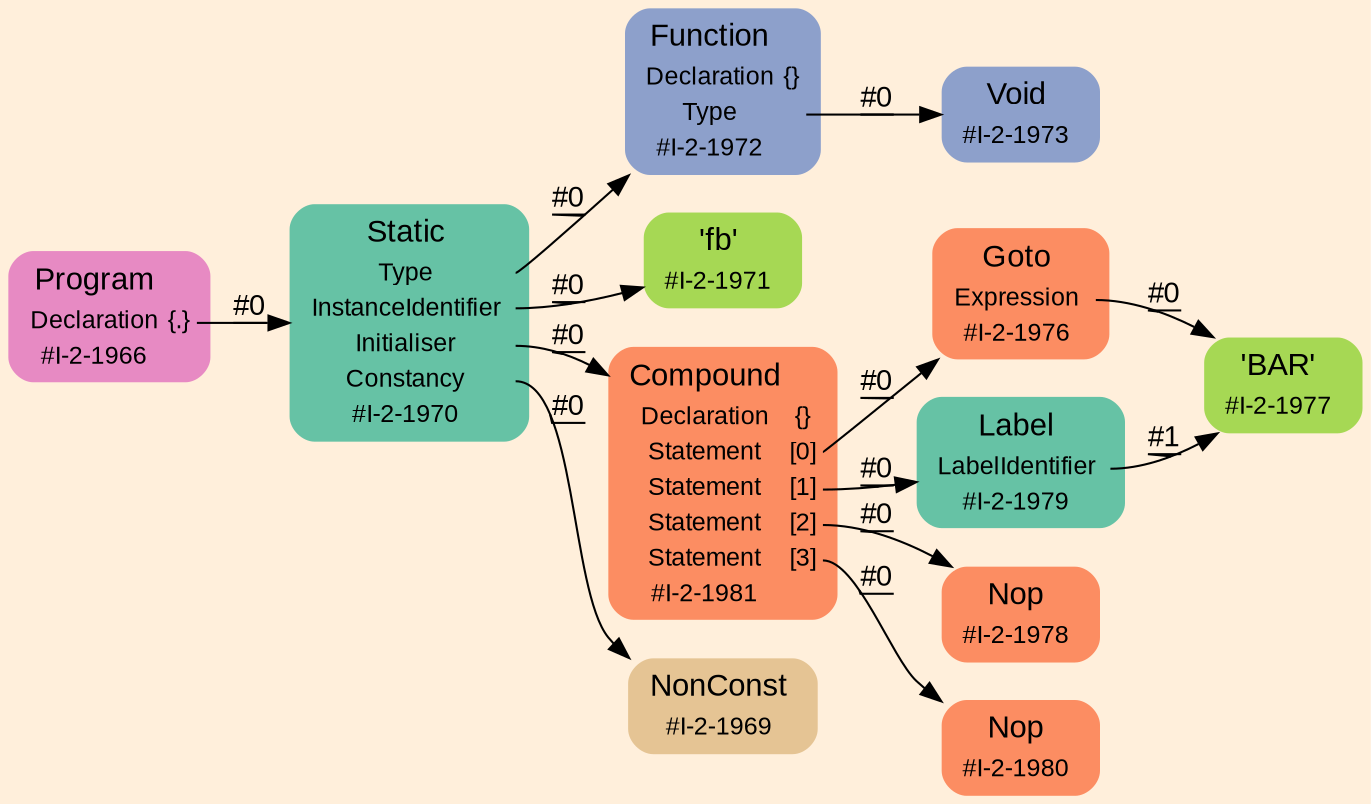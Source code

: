 digraph "" {
label = ""
labelloc = t
fontsize = "36"
graph [
    rankdir = "LR"
    ranksep = 0.3
    bgcolor = antiquewhite1
    color = black
    fontcolor = black
    fontname = "Arial"
];
node [
    fontname = "Arial"
];
edge [
    fontname = "Arial"
];


// -------------------- node figure --------------------
// -------- block #I-2-1966 ----------
"#I-2-1966" [
    shape = "plaintext"
    fillcolor = "/set28/4"
    label = <<TABLE BORDER="0" CELLBORDER="0" CELLSPACING="0">
     <TR><TD><FONT POINT-SIZE="15.0">Program</FONT></TD><TD></TD></TR>
     <TR><TD>Declaration</TD><TD PORT="port0">{.}</TD></TR>
     <TR><TD>#I-2-1966</TD><TD PORT="port1"></TD></TR>
    </TABLE>>
    style = "rounded,filled"
    fontsize = "12"
];

"#I-2-1966":port0 -> "#I-2-1970" [
    label = "#0"
    decorate = true
    color = black
    fontcolor = black
];

// -------- block #I-2-1970 ----------
"#I-2-1970" [
    shape = "plaintext"
    fillcolor = "/set28/1"
    label = <<TABLE BORDER="0" CELLBORDER="0" CELLSPACING="0">
     <TR><TD><FONT POINT-SIZE="15.0">Static</FONT></TD><TD></TD></TR>
     <TR><TD>Type</TD><TD PORT="port0"></TD></TR>
     <TR><TD>InstanceIdentifier</TD><TD PORT="port1"></TD></TR>
     <TR><TD>Initialiser</TD><TD PORT="port2"></TD></TR>
     <TR><TD>Constancy</TD><TD PORT="port3"></TD></TR>
     <TR><TD>#I-2-1970</TD><TD PORT="port4"></TD></TR>
    </TABLE>>
    style = "rounded,filled"
    fontsize = "12"
];

"#I-2-1970":port0 -> "#I-2-1972" [
    label = "#0"
    decorate = true
    color = black
    fontcolor = black
];

"#I-2-1970":port1 -> "#I-2-1971" [
    label = "#0"
    decorate = true
    color = black
    fontcolor = black
];

"#I-2-1970":port2 -> "#I-2-1981" [
    label = "#0"
    decorate = true
    color = black
    fontcolor = black
];

"#I-2-1970":port3 -> "#I-2-1969" [
    label = "#0"
    decorate = true
    color = black
    fontcolor = black
];

// -------- block #I-2-1972 ----------
"#I-2-1972" [
    shape = "plaintext"
    fillcolor = "/set28/3"
    label = <<TABLE BORDER="0" CELLBORDER="0" CELLSPACING="0">
     <TR><TD><FONT POINT-SIZE="15.0">Function</FONT></TD><TD></TD></TR>
     <TR><TD>Declaration</TD><TD PORT="port0">{}</TD></TR>
     <TR><TD>Type</TD><TD PORT="port1"></TD></TR>
     <TR><TD>#I-2-1972</TD><TD PORT="port2"></TD></TR>
    </TABLE>>
    style = "rounded,filled"
    fontsize = "12"
];

"#I-2-1972":port1 -> "#I-2-1973" [
    label = "#0"
    decorate = true
    color = black
    fontcolor = black
];

// -------- block #I-2-1973 ----------
"#I-2-1973" [
    shape = "plaintext"
    fillcolor = "/set28/3"
    label = <<TABLE BORDER="0" CELLBORDER="0" CELLSPACING="0">
     <TR><TD><FONT POINT-SIZE="15.0">Void</FONT></TD><TD></TD></TR>
     <TR><TD>#I-2-1973</TD><TD PORT="port0"></TD></TR>
    </TABLE>>
    style = "rounded,filled"
    fontsize = "12"
];

// -------- block #I-2-1971 ----------
"#I-2-1971" [
    shape = "plaintext"
    fillcolor = "/set28/5"
    label = <<TABLE BORDER="0" CELLBORDER="0" CELLSPACING="0">
     <TR><TD><FONT POINT-SIZE="15.0">'fb'</FONT></TD><TD></TD></TR>
     <TR><TD>#I-2-1971</TD><TD PORT="port0"></TD></TR>
    </TABLE>>
    style = "rounded,filled"
    fontsize = "12"
];

// -------- block #I-2-1981 ----------
"#I-2-1981" [
    shape = "plaintext"
    fillcolor = "/set28/2"
    label = <<TABLE BORDER="0" CELLBORDER="0" CELLSPACING="0">
     <TR><TD><FONT POINT-SIZE="15.0">Compound</FONT></TD><TD></TD></TR>
     <TR><TD>Declaration</TD><TD PORT="port0">{}</TD></TR>
     <TR><TD>Statement</TD><TD PORT="port1">[0]</TD></TR>
     <TR><TD>Statement</TD><TD PORT="port2">[1]</TD></TR>
     <TR><TD>Statement</TD><TD PORT="port3">[2]</TD></TR>
     <TR><TD>Statement</TD><TD PORT="port4">[3]</TD></TR>
     <TR><TD>#I-2-1981</TD><TD PORT="port5"></TD></TR>
    </TABLE>>
    style = "rounded,filled"
    fontsize = "12"
];

"#I-2-1981":port1 -> "#I-2-1976" [
    label = "#0"
    decorate = true
    color = black
    fontcolor = black
];

"#I-2-1981":port2 -> "#I-2-1979" [
    label = "#0"
    decorate = true
    color = black
    fontcolor = black
];

"#I-2-1981":port3 -> "#I-2-1978" [
    label = "#0"
    decorate = true
    color = black
    fontcolor = black
];

"#I-2-1981":port4 -> "#I-2-1980" [
    label = "#0"
    decorate = true
    color = black
    fontcolor = black
];

// -------- block #I-2-1976 ----------
"#I-2-1976" [
    shape = "plaintext"
    fillcolor = "/set28/2"
    label = <<TABLE BORDER="0" CELLBORDER="0" CELLSPACING="0">
     <TR><TD><FONT POINT-SIZE="15.0">Goto</FONT></TD><TD></TD></TR>
     <TR><TD>Expression</TD><TD PORT="port0"></TD></TR>
     <TR><TD>#I-2-1976</TD><TD PORT="port1"></TD></TR>
    </TABLE>>
    style = "rounded,filled"
    fontsize = "12"
];

"#I-2-1976":port0 -> "#I-2-1977" [
    label = "#0"
    decorate = true
    color = black
    fontcolor = black
];

// -------- block #I-2-1977 ----------
"#I-2-1977" [
    shape = "plaintext"
    fillcolor = "/set28/5"
    label = <<TABLE BORDER="0" CELLBORDER="0" CELLSPACING="0">
     <TR><TD><FONT POINT-SIZE="15.0">'BAR'</FONT></TD><TD></TD></TR>
     <TR><TD>#I-2-1977</TD><TD PORT="port0"></TD></TR>
    </TABLE>>
    style = "rounded,filled"
    fontsize = "12"
];

// -------- block #I-2-1979 ----------
"#I-2-1979" [
    shape = "plaintext"
    fillcolor = "/set28/1"
    label = <<TABLE BORDER="0" CELLBORDER="0" CELLSPACING="0">
     <TR><TD><FONT POINT-SIZE="15.0">Label</FONT></TD><TD></TD></TR>
     <TR><TD>LabelIdentifier</TD><TD PORT="port0"></TD></TR>
     <TR><TD>#I-2-1979</TD><TD PORT="port1"></TD></TR>
    </TABLE>>
    style = "rounded,filled"
    fontsize = "12"
];

"#I-2-1979":port0 -> "#I-2-1977" [
    label = "#1"
    decorate = true
    color = black
    fontcolor = black
];

// -------- block #I-2-1978 ----------
"#I-2-1978" [
    shape = "plaintext"
    fillcolor = "/set28/2"
    label = <<TABLE BORDER="0" CELLBORDER="0" CELLSPACING="0">
     <TR><TD><FONT POINT-SIZE="15.0">Nop</FONT></TD><TD></TD></TR>
     <TR><TD>#I-2-1978</TD><TD PORT="port0"></TD></TR>
    </TABLE>>
    style = "rounded,filled"
    fontsize = "12"
];

// -------- block #I-2-1980 ----------
"#I-2-1980" [
    shape = "plaintext"
    fillcolor = "/set28/2"
    label = <<TABLE BORDER="0" CELLBORDER="0" CELLSPACING="0">
     <TR><TD><FONT POINT-SIZE="15.0">Nop</FONT></TD><TD></TD></TR>
     <TR><TD>#I-2-1980</TD><TD PORT="port0"></TD></TR>
    </TABLE>>
    style = "rounded,filled"
    fontsize = "12"
];

// -------- block #I-2-1969 ----------
"#I-2-1969" [
    shape = "plaintext"
    fillcolor = "/set28/7"
    label = <<TABLE BORDER="0" CELLBORDER="0" CELLSPACING="0">
     <TR><TD><FONT POINT-SIZE="15.0">NonConst</FONT></TD><TD></TD></TR>
     <TR><TD>#I-2-1969</TD><TD PORT="port0"></TD></TR>
    </TABLE>>
    style = "rounded,filled"
    fontsize = "12"
];



}

